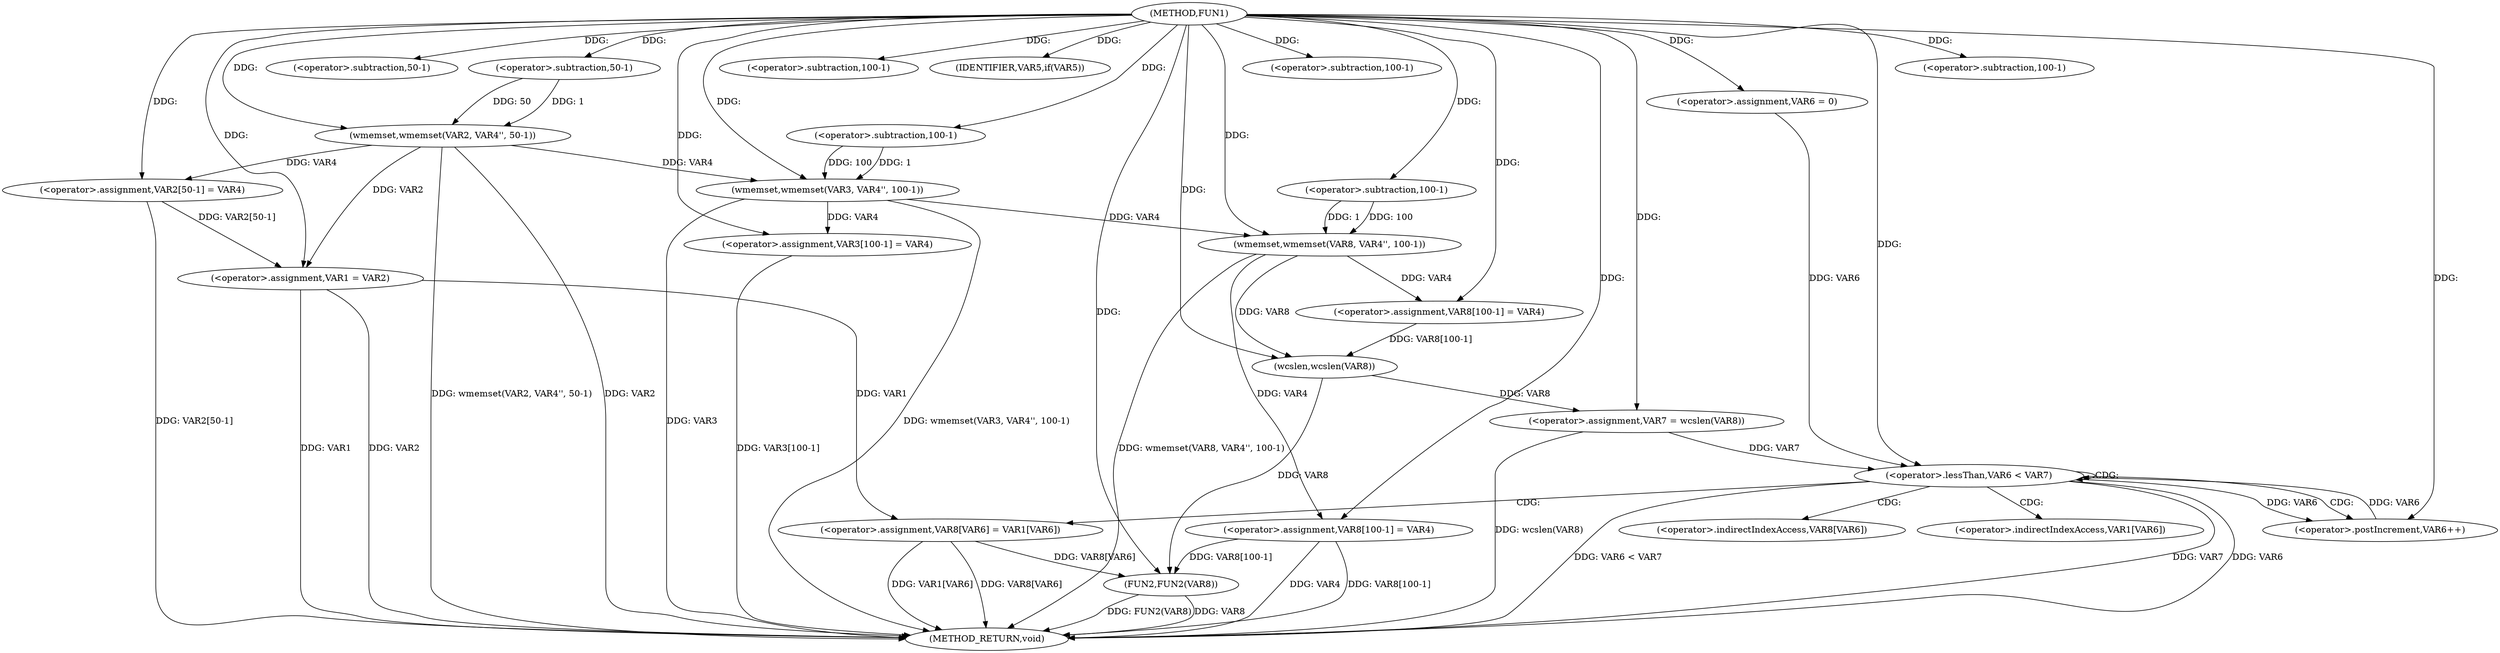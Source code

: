 digraph FUN1 {  
"1000100" [label = "(METHOD,FUN1)" ]
"1000184" [label = "(METHOD_RETURN,void)" ]
"1000105" [label = "(wmemset,wmemset(VAR2, VAR4'', 50-1))" ]
"1000108" [label = "(<operator>.subtraction,50-1)" ]
"1000111" [label = "(<operator>.assignment,VAR2[50-1] = VAR4)" ]
"1000114" [label = "(<operator>.subtraction,50-1)" ]
"1000118" [label = "(wmemset,wmemset(VAR3, VAR4'', 100-1))" ]
"1000121" [label = "(<operator>.subtraction,100-1)" ]
"1000124" [label = "(<operator>.assignment,VAR3[100-1] = VAR4)" ]
"1000127" [label = "(<operator>.subtraction,100-1)" ]
"1000132" [label = "(IDENTIFIER,VAR5,if(VAR5))" ]
"1000134" [label = "(<operator>.assignment,VAR1 = VAR2)" ]
"1000141" [label = "(wmemset,wmemset(VAR8, VAR4'', 100-1))" ]
"1000144" [label = "(<operator>.subtraction,100-1)" ]
"1000147" [label = "(<operator>.assignment,VAR8[100-1] = VAR4)" ]
"1000150" [label = "(<operator>.subtraction,100-1)" ]
"1000154" [label = "(<operator>.assignment,VAR7 = wcslen(VAR8))" ]
"1000156" [label = "(wcslen,wcslen(VAR8))" ]
"1000159" [label = "(<operator>.assignment,VAR6 = 0)" ]
"1000162" [label = "(<operator>.lessThan,VAR6 < VAR7)" ]
"1000165" [label = "(<operator>.postIncrement,VAR6++)" ]
"1000168" [label = "(<operator>.assignment,VAR8[VAR6] = VAR1[VAR6])" ]
"1000175" [label = "(<operator>.assignment,VAR8[100-1] = VAR4)" ]
"1000178" [label = "(<operator>.subtraction,100-1)" ]
"1000182" [label = "(FUN2,FUN2(VAR8))" ]
"1000169" [label = "(<operator>.indirectIndexAccess,VAR8[VAR6])" ]
"1000172" [label = "(<operator>.indirectIndexAccess,VAR1[VAR6])" ]
  "1000168" -> "1000184"  [ label = "DDG: VAR1[VAR6]"] 
  "1000124" -> "1000184"  [ label = "DDG: VAR3[100-1]"] 
  "1000168" -> "1000184"  [ label = "DDG: VAR8[VAR6]"] 
  "1000105" -> "1000184"  [ label = "DDG: wmemset(VAR2, VAR4'', 50-1)"] 
  "1000141" -> "1000184"  [ label = "DDG: wmemset(VAR8, VAR4'', 100-1)"] 
  "1000175" -> "1000184"  [ label = "DDG: VAR4"] 
  "1000175" -> "1000184"  [ label = "DDG: VAR8[100-1]"] 
  "1000118" -> "1000184"  [ label = "DDG: wmemset(VAR3, VAR4'', 100-1)"] 
  "1000111" -> "1000184"  [ label = "DDG: VAR2[50-1]"] 
  "1000134" -> "1000184"  [ label = "DDG: VAR1"] 
  "1000134" -> "1000184"  [ label = "DDG: VAR2"] 
  "1000154" -> "1000184"  [ label = "DDG: wcslen(VAR8)"] 
  "1000118" -> "1000184"  [ label = "DDG: VAR3"] 
  "1000182" -> "1000184"  [ label = "DDG: FUN2(VAR8)"] 
  "1000162" -> "1000184"  [ label = "DDG: VAR7"] 
  "1000162" -> "1000184"  [ label = "DDG: VAR6"] 
  "1000162" -> "1000184"  [ label = "DDG: VAR6 < VAR7"] 
  "1000182" -> "1000184"  [ label = "DDG: VAR8"] 
  "1000105" -> "1000184"  [ label = "DDG: VAR2"] 
  "1000100" -> "1000105"  [ label = "DDG: "] 
  "1000108" -> "1000105"  [ label = "DDG: 50"] 
  "1000108" -> "1000105"  [ label = "DDG: 1"] 
  "1000100" -> "1000108"  [ label = "DDG: "] 
  "1000105" -> "1000111"  [ label = "DDG: VAR4"] 
  "1000100" -> "1000111"  [ label = "DDG: "] 
  "1000100" -> "1000114"  [ label = "DDG: "] 
  "1000100" -> "1000118"  [ label = "DDG: "] 
  "1000105" -> "1000118"  [ label = "DDG: VAR4"] 
  "1000121" -> "1000118"  [ label = "DDG: 100"] 
  "1000121" -> "1000118"  [ label = "DDG: 1"] 
  "1000100" -> "1000121"  [ label = "DDG: "] 
  "1000118" -> "1000124"  [ label = "DDG: VAR4"] 
  "1000100" -> "1000124"  [ label = "DDG: "] 
  "1000100" -> "1000127"  [ label = "DDG: "] 
  "1000100" -> "1000132"  [ label = "DDG: "] 
  "1000111" -> "1000134"  [ label = "DDG: VAR2[50-1]"] 
  "1000105" -> "1000134"  [ label = "DDG: VAR2"] 
  "1000100" -> "1000134"  [ label = "DDG: "] 
  "1000100" -> "1000141"  [ label = "DDG: "] 
  "1000118" -> "1000141"  [ label = "DDG: VAR4"] 
  "1000144" -> "1000141"  [ label = "DDG: 100"] 
  "1000144" -> "1000141"  [ label = "DDG: 1"] 
  "1000100" -> "1000144"  [ label = "DDG: "] 
  "1000141" -> "1000147"  [ label = "DDG: VAR4"] 
  "1000100" -> "1000147"  [ label = "DDG: "] 
  "1000100" -> "1000150"  [ label = "DDG: "] 
  "1000156" -> "1000154"  [ label = "DDG: VAR8"] 
  "1000100" -> "1000154"  [ label = "DDG: "] 
  "1000141" -> "1000156"  [ label = "DDG: VAR8"] 
  "1000147" -> "1000156"  [ label = "DDG: VAR8[100-1]"] 
  "1000100" -> "1000156"  [ label = "DDG: "] 
  "1000100" -> "1000159"  [ label = "DDG: "] 
  "1000159" -> "1000162"  [ label = "DDG: VAR6"] 
  "1000165" -> "1000162"  [ label = "DDG: VAR6"] 
  "1000100" -> "1000162"  [ label = "DDG: "] 
  "1000154" -> "1000162"  [ label = "DDG: VAR7"] 
  "1000162" -> "1000165"  [ label = "DDG: VAR6"] 
  "1000100" -> "1000165"  [ label = "DDG: "] 
  "1000134" -> "1000168"  [ label = "DDG: VAR1"] 
  "1000100" -> "1000175"  [ label = "DDG: "] 
  "1000141" -> "1000175"  [ label = "DDG: VAR4"] 
  "1000100" -> "1000178"  [ label = "DDG: "] 
  "1000168" -> "1000182"  [ label = "DDG: VAR8[VAR6]"] 
  "1000156" -> "1000182"  [ label = "DDG: VAR8"] 
  "1000175" -> "1000182"  [ label = "DDG: VAR8[100-1]"] 
  "1000100" -> "1000182"  [ label = "DDG: "] 
  "1000162" -> "1000168"  [ label = "CDG: "] 
  "1000162" -> "1000162"  [ label = "CDG: "] 
  "1000162" -> "1000165"  [ label = "CDG: "] 
  "1000162" -> "1000172"  [ label = "CDG: "] 
  "1000162" -> "1000169"  [ label = "CDG: "] 
}
